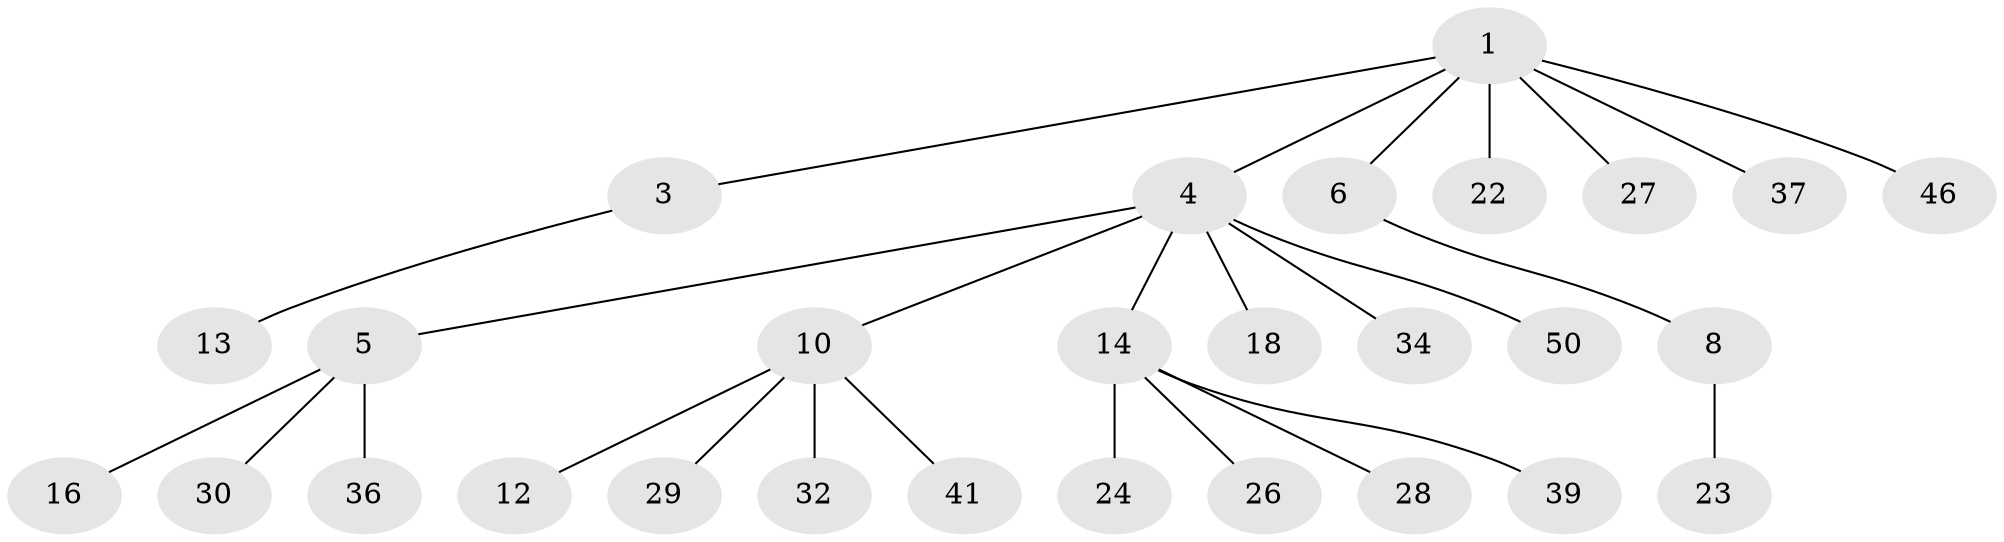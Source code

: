 // original degree distribution, {7: 0.05357142857142857, 3: 0.10714285714285714, 4: 0.05357142857142857, 2: 0.19642857142857142, 1: 0.5714285714285714, 5: 0.017857142857142856}
// Generated by graph-tools (version 1.1) at 2025/15/03/09/25 04:15:28]
// undirected, 28 vertices, 27 edges
graph export_dot {
graph [start="1"]
  node [color=gray90,style=filled];
  1 [super="+2+9"];
  3 [super="+21"];
  4;
  5;
  6 [super="+7"];
  8;
  10 [super="+33+11"];
  12;
  13;
  14 [super="+51+44+15+25+17"];
  16;
  18;
  22;
  23;
  24;
  26;
  27;
  28;
  29 [super="+38"];
  30;
  32;
  34;
  36 [super="+45"];
  37;
  39;
  41;
  46 [super="+48"];
  50;
  1 -- 4;
  1 -- 6;
  1 -- 27;
  1 -- 37;
  1 -- 46;
  1 -- 3;
  1 -- 22;
  3 -- 13;
  4 -- 5;
  4 -- 10;
  4 -- 14;
  4 -- 18;
  4 -- 34;
  4 -- 50;
  5 -- 16;
  5 -- 30;
  5 -- 36;
  6 -- 8;
  8 -- 23;
  10 -- 32;
  10 -- 41;
  10 -- 12;
  10 -- 29;
  14 -- 24;
  14 -- 26;
  14 -- 28;
  14 -- 39;
}
